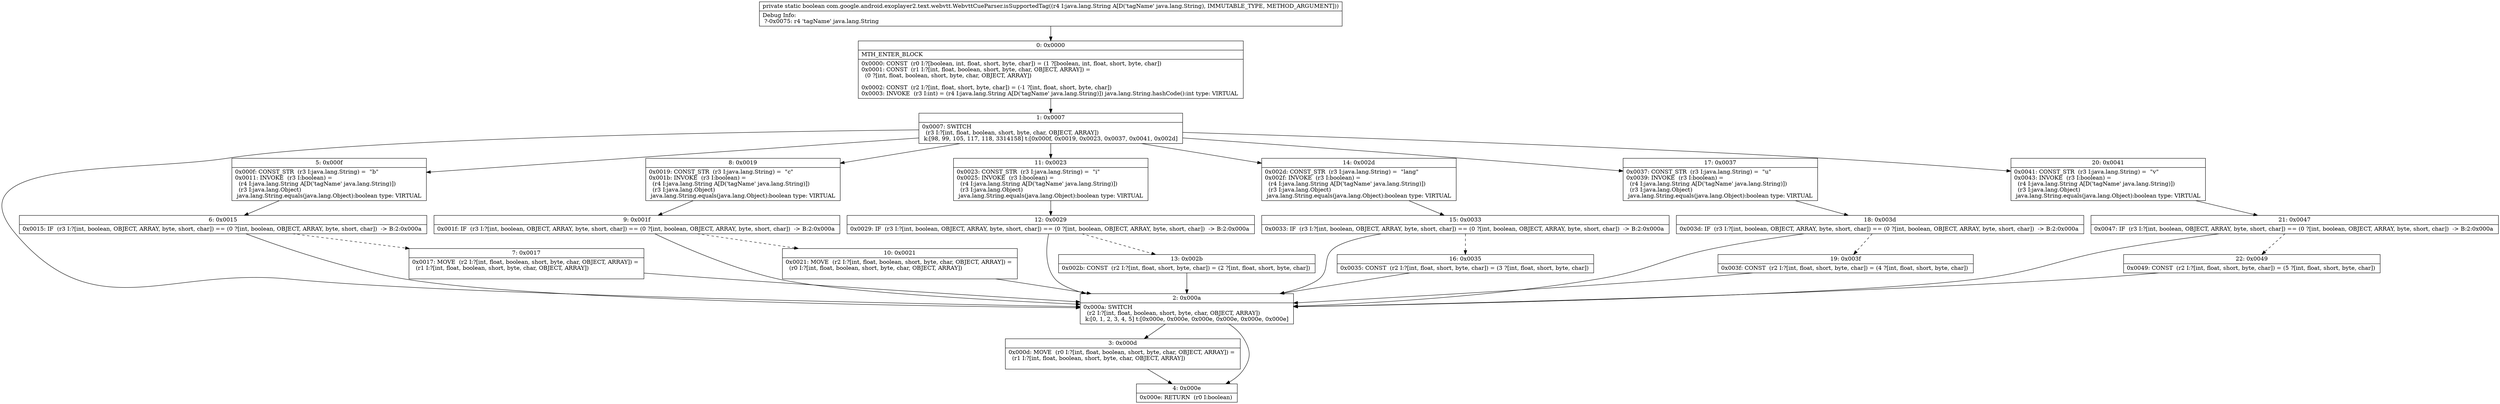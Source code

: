 digraph "CFG forcom.google.android.exoplayer2.text.webvtt.WebvttCueParser.isSupportedTag(Ljava\/lang\/String;)Z" {
Node_0 [shape=record,label="{0\:\ 0x0000|MTH_ENTER_BLOCK\l|0x0000: CONST  (r0 I:?[boolean, int, float, short, byte, char]) = (1 ?[boolean, int, float, short, byte, char]) \l0x0001: CONST  (r1 I:?[int, float, boolean, short, byte, char, OBJECT, ARRAY]) = \l  (0 ?[int, float, boolean, short, byte, char, OBJECT, ARRAY])\l \l0x0002: CONST  (r2 I:?[int, float, short, byte, char]) = (\-1 ?[int, float, short, byte, char]) \l0x0003: INVOKE  (r3 I:int) = (r4 I:java.lang.String A[D('tagName' java.lang.String)]) java.lang.String.hashCode():int type: VIRTUAL \l}"];
Node_1 [shape=record,label="{1\:\ 0x0007|0x0007: SWITCH  \l  (r3 I:?[int, float, boolean, short, byte, char, OBJECT, ARRAY])\l k:[98, 99, 105, 117, 118, 3314158] t:[0x000f, 0x0019, 0x0023, 0x0037, 0x0041, 0x002d] \l}"];
Node_2 [shape=record,label="{2\:\ 0x000a|0x000a: SWITCH  \l  (r2 I:?[int, float, boolean, short, byte, char, OBJECT, ARRAY])\l k:[0, 1, 2, 3, 4, 5] t:[0x000e, 0x000e, 0x000e, 0x000e, 0x000e, 0x000e] \l}"];
Node_3 [shape=record,label="{3\:\ 0x000d|0x000d: MOVE  (r0 I:?[int, float, boolean, short, byte, char, OBJECT, ARRAY]) = \l  (r1 I:?[int, float, boolean, short, byte, char, OBJECT, ARRAY])\l \l}"];
Node_4 [shape=record,label="{4\:\ 0x000e|0x000e: RETURN  (r0 I:boolean) \l}"];
Node_5 [shape=record,label="{5\:\ 0x000f|0x000f: CONST_STR  (r3 I:java.lang.String) =  \"b\" \l0x0011: INVOKE  (r3 I:boolean) = \l  (r4 I:java.lang.String A[D('tagName' java.lang.String)])\l  (r3 I:java.lang.Object)\l java.lang.String.equals(java.lang.Object):boolean type: VIRTUAL \l}"];
Node_6 [shape=record,label="{6\:\ 0x0015|0x0015: IF  (r3 I:?[int, boolean, OBJECT, ARRAY, byte, short, char]) == (0 ?[int, boolean, OBJECT, ARRAY, byte, short, char])  \-\> B:2:0x000a \l}"];
Node_7 [shape=record,label="{7\:\ 0x0017|0x0017: MOVE  (r2 I:?[int, float, boolean, short, byte, char, OBJECT, ARRAY]) = \l  (r1 I:?[int, float, boolean, short, byte, char, OBJECT, ARRAY])\l \l}"];
Node_8 [shape=record,label="{8\:\ 0x0019|0x0019: CONST_STR  (r3 I:java.lang.String) =  \"c\" \l0x001b: INVOKE  (r3 I:boolean) = \l  (r4 I:java.lang.String A[D('tagName' java.lang.String)])\l  (r3 I:java.lang.Object)\l java.lang.String.equals(java.lang.Object):boolean type: VIRTUAL \l}"];
Node_9 [shape=record,label="{9\:\ 0x001f|0x001f: IF  (r3 I:?[int, boolean, OBJECT, ARRAY, byte, short, char]) == (0 ?[int, boolean, OBJECT, ARRAY, byte, short, char])  \-\> B:2:0x000a \l}"];
Node_10 [shape=record,label="{10\:\ 0x0021|0x0021: MOVE  (r2 I:?[int, float, boolean, short, byte, char, OBJECT, ARRAY]) = \l  (r0 I:?[int, float, boolean, short, byte, char, OBJECT, ARRAY])\l \l}"];
Node_11 [shape=record,label="{11\:\ 0x0023|0x0023: CONST_STR  (r3 I:java.lang.String) =  \"i\" \l0x0025: INVOKE  (r3 I:boolean) = \l  (r4 I:java.lang.String A[D('tagName' java.lang.String)])\l  (r3 I:java.lang.Object)\l java.lang.String.equals(java.lang.Object):boolean type: VIRTUAL \l}"];
Node_12 [shape=record,label="{12\:\ 0x0029|0x0029: IF  (r3 I:?[int, boolean, OBJECT, ARRAY, byte, short, char]) == (0 ?[int, boolean, OBJECT, ARRAY, byte, short, char])  \-\> B:2:0x000a \l}"];
Node_13 [shape=record,label="{13\:\ 0x002b|0x002b: CONST  (r2 I:?[int, float, short, byte, char]) = (2 ?[int, float, short, byte, char]) \l}"];
Node_14 [shape=record,label="{14\:\ 0x002d|0x002d: CONST_STR  (r3 I:java.lang.String) =  \"lang\" \l0x002f: INVOKE  (r3 I:boolean) = \l  (r4 I:java.lang.String A[D('tagName' java.lang.String)])\l  (r3 I:java.lang.Object)\l java.lang.String.equals(java.lang.Object):boolean type: VIRTUAL \l}"];
Node_15 [shape=record,label="{15\:\ 0x0033|0x0033: IF  (r3 I:?[int, boolean, OBJECT, ARRAY, byte, short, char]) == (0 ?[int, boolean, OBJECT, ARRAY, byte, short, char])  \-\> B:2:0x000a \l}"];
Node_16 [shape=record,label="{16\:\ 0x0035|0x0035: CONST  (r2 I:?[int, float, short, byte, char]) = (3 ?[int, float, short, byte, char]) \l}"];
Node_17 [shape=record,label="{17\:\ 0x0037|0x0037: CONST_STR  (r3 I:java.lang.String) =  \"u\" \l0x0039: INVOKE  (r3 I:boolean) = \l  (r4 I:java.lang.String A[D('tagName' java.lang.String)])\l  (r3 I:java.lang.Object)\l java.lang.String.equals(java.lang.Object):boolean type: VIRTUAL \l}"];
Node_18 [shape=record,label="{18\:\ 0x003d|0x003d: IF  (r3 I:?[int, boolean, OBJECT, ARRAY, byte, short, char]) == (0 ?[int, boolean, OBJECT, ARRAY, byte, short, char])  \-\> B:2:0x000a \l}"];
Node_19 [shape=record,label="{19\:\ 0x003f|0x003f: CONST  (r2 I:?[int, float, short, byte, char]) = (4 ?[int, float, short, byte, char]) \l}"];
Node_20 [shape=record,label="{20\:\ 0x0041|0x0041: CONST_STR  (r3 I:java.lang.String) =  \"v\" \l0x0043: INVOKE  (r3 I:boolean) = \l  (r4 I:java.lang.String A[D('tagName' java.lang.String)])\l  (r3 I:java.lang.Object)\l java.lang.String.equals(java.lang.Object):boolean type: VIRTUAL \l}"];
Node_21 [shape=record,label="{21\:\ 0x0047|0x0047: IF  (r3 I:?[int, boolean, OBJECT, ARRAY, byte, short, char]) == (0 ?[int, boolean, OBJECT, ARRAY, byte, short, char])  \-\> B:2:0x000a \l}"];
Node_22 [shape=record,label="{22\:\ 0x0049|0x0049: CONST  (r2 I:?[int, float, short, byte, char]) = (5 ?[int, float, short, byte, char]) \l}"];
MethodNode[shape=record,label="{private static boolean com.google.android.exoplayer2.text.webvtt.WebvttCueParser.isSupportedTag((r4 I:java.lang.String A[D('tagName' java.lang.String), IMMUTABLE_TYPE, METHOD_ARGUMENT]))  | Debug Info:\l  ?\-0x0075: r4 'tagName' java.lang.String\l}"];
MethodNode -> Node_0;
Node_0 -> Node_1;
Node_1 -> Node_2;
Node_1 -> Node_5;
Node_1 -> Node_8;
Node_1 -> Node_11;
Node_1 -> Node_14;
Node_1 -> Node_17;
Node_1 -> Node_20;
Node_2 -> Node_3;
Node_2 -> Node_4;
Node_3 -> Node_4;
Node_5 -> Node_6;
Node_6 -> Node_2;
Node_6 -> Node_7[style=dashed];
Node_7 -> Node_2;
Node_8 -> Node_9;
Node_9 -> Node_2;
Node_9 -> Node_10[style=dashed];
Node_10 -> Node_2;
Node_11 -> Node_12;
Node_12 -> Node_2;
Node_12 -> Node_13[style=dashed];
Node_13 -> Node_2;
Node_14 -> Node_15;
Node_15 -> Node_2;
Node_15 -> Node_16[style=dashed];
Node_16 -> Node_2;
Node_17 -> Node_18;
Node_18 -> Node_2;
Node_18 -> Node_19[style=dashed];
Node_19 -> Node_2;
Node_20 -> Node_21;
Node_21 -> Node_2;
Node_21 -> Node_22[style=dashed];
Node_22 -> Node_2;
}

